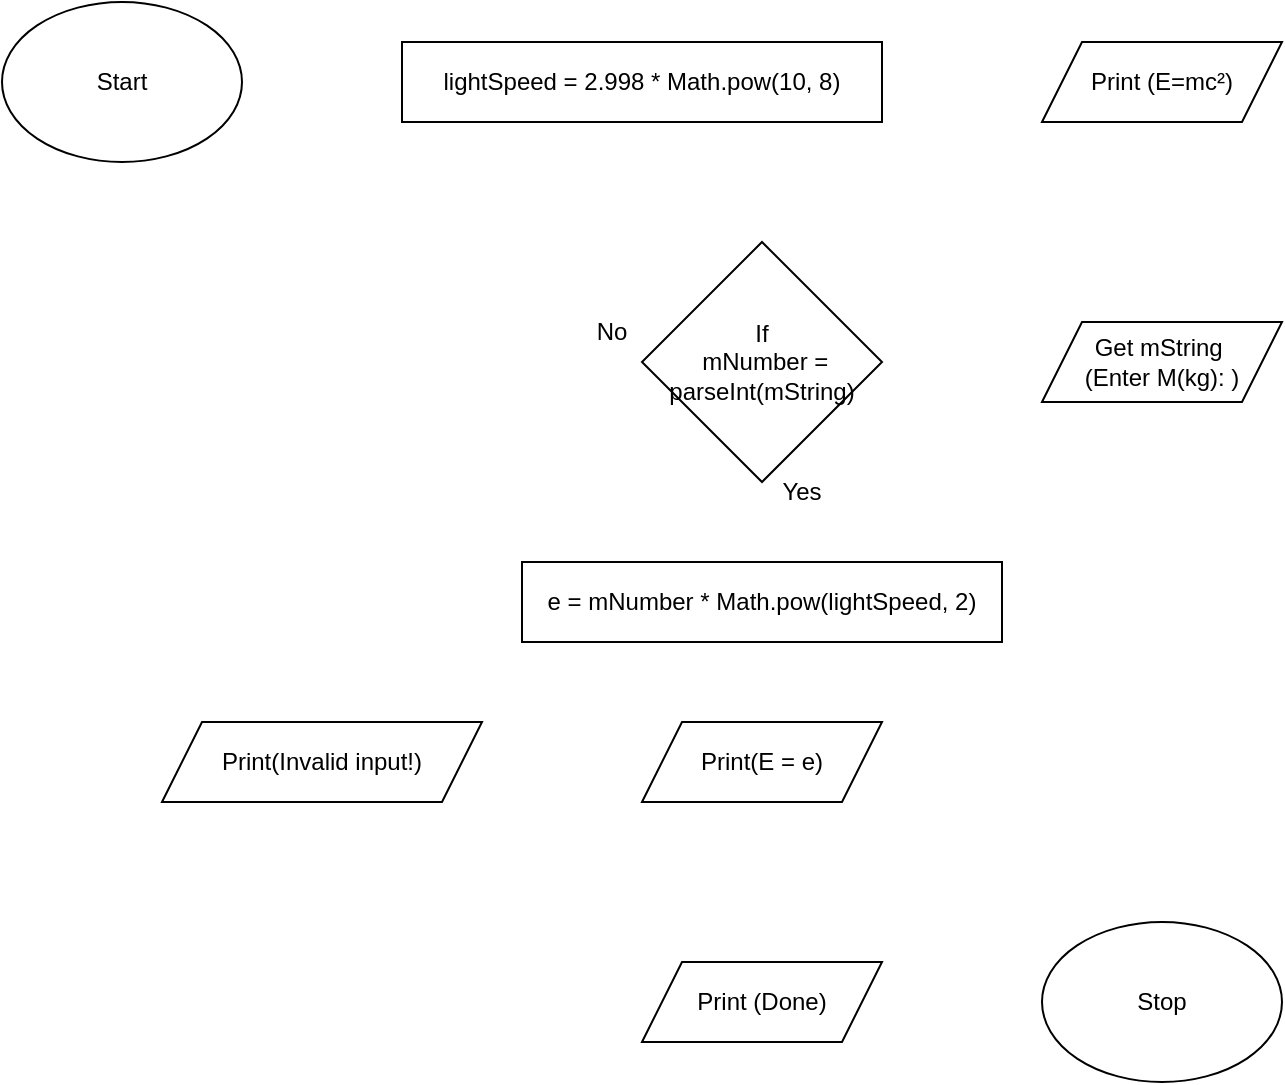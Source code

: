 <mxfile>
    <diagram id="jVdESWXe-8ijUR-Ra7Xl" name="Page-1">
        <mxGraphModel dx="1074" dy="741" grid="1" gridSize="10" guides="1" tooltips="1" connect="1" arrows="1" fold="1" page="1" pageScale="1" pageWidth="827" pageHeight="1169" math="0" shadow="0">
            <root>
                <mxCell id="0"/>
                <mxCell id="1" parent="0"/>
                <mxCell id="3" value="&lt;div&gt;lightSpeed = 2.998 *&amp;nbsp;&lt;span&gt;Math.pow(10, 8)&lt;/span&gt;&lt;/div&gt;" style="rounded=0;whiteSpace=wrap;html=1;" vertex="1" parent="1">
                    <mxGeometry x="240" y="60" width="240" height="40" as="geometry"/>
                </mxCell>
                <mxCell id="5" value="Start" style="ellipse;whiteSpace=wrap;html=1;" vertex="1" parent="1">
                    <mxGeometry x="40" y="40" width="120" height="80" as="geometry"/>
                </mxCell>
                <mxCell id="7" value="&lt;div&gt;Get mString&amp;nbsp;&lt;/div&gt;&lt;div&gt;(Enter M(kg): )&lt;/div&gt;" style="shape=parallelogram;perimeter=parallelogramPerimeter;whiteSpace=wrap;html=1;fixedSize=1;" vertex="1" parent="1">
                    <mxGeometry x="560" y="200" width="120" height="40" as="geometry"/>
                </mxCell>
                <mxCell id="10" value="If&lt;br&gt;&amp;nbsp;mNumber = parseInt(mString)" style="rhombus;whiteSpace=wrap;html=1;" vertex="1" parent="1">
                    <mxGeometry x="360" y="160" width="120" height="120" as="geometry"/>
                </mxCell>
                <mxCell id="13" value="e = mNumber * Math.pow(lightSpeed, 2)" style="rounded=0;whiteSpace=wrap;html=1;" vertex="1" parent="1">
                    <mxGeometry x="300" y="320" width="240" height="40" as="geometry"/>
                </mxCell>
                <mxCell id="14" value="&lt;span&gt;Print (E=mc²)&lt;/span&gt;" style="shape=parallelogram;perimeter=parallelogramPerimeter;whiteSpace=wrap;html=1;fixedSize=1;" vertex="1" parent="1">
                    <mxGeometry x="560" y="60" width="120" height="40" as="geometry"/>
                </mxCell>
                <mxCell id="16" value="Print(E = e)" style="shape=parallelogram;perimeter=parallelogramPerimeter;whiteSpace=wrap;html=1;fixedSize=1;" vertex="1" parent="1">
                    <mxGeometry x="360" y="400" width="120" height="40" as="geometry"/>
                </mxCell>
                <mxCell id="18" value="Print(Invalid input!)" style="shape=parallelogram;perimeter=parallelogramPerimeter;whiteSpace=wrap;html=1;fixedSize=1;" vertex="1" parent="1">
                    <mxGeometry x="120" y="400" width="160" height="40" as="geometry"/>
                </mxCell>
                <mxCell id="20" value="Print (Done)" style="shape=parallelogram;perimeter=parallelogramPerimeter;whiteSpace=wrap;html=1;fixedSize=1;" vertex="1" parent="1">
                    <mxGeometry x="360" y="520" width="120" height="40" as="geometry"/>
                </mxCell>
                <mxCell id="21" value="Stop" style="ellipse;whiteSpace=wrap;html=1;" vertex="1" parent="1">
                    <mxGeometry x="560" y="500" width="120" height="80" as="geometry"/>
                </mxCell>
                <mxCell id="22" value="No" style="text;html=1;strokeColor=none;fillColor=none;align=center;verticalAlign=middle;whiteSpace=wrap;rounded=0;" vertex="1" parent="1">
                    <mxGeometry x="330" y="200" width="30" height="10" as="geometry"/>
                </mxCell>
                <mxCell id="23" value="Yes" style="text;html=1;strokeColor=none;fillColor=none;align=center;verticalAlign=middle;whiteSpace=wrap;rounded=0;" vertex="1" parent="1">
                    <mxGeometry x="420" y="280" width="40" height="10" as="geometry"/>
                </mxCell>
            </root>
        </mxGraphModel>
    </diagram>
</mxfile>